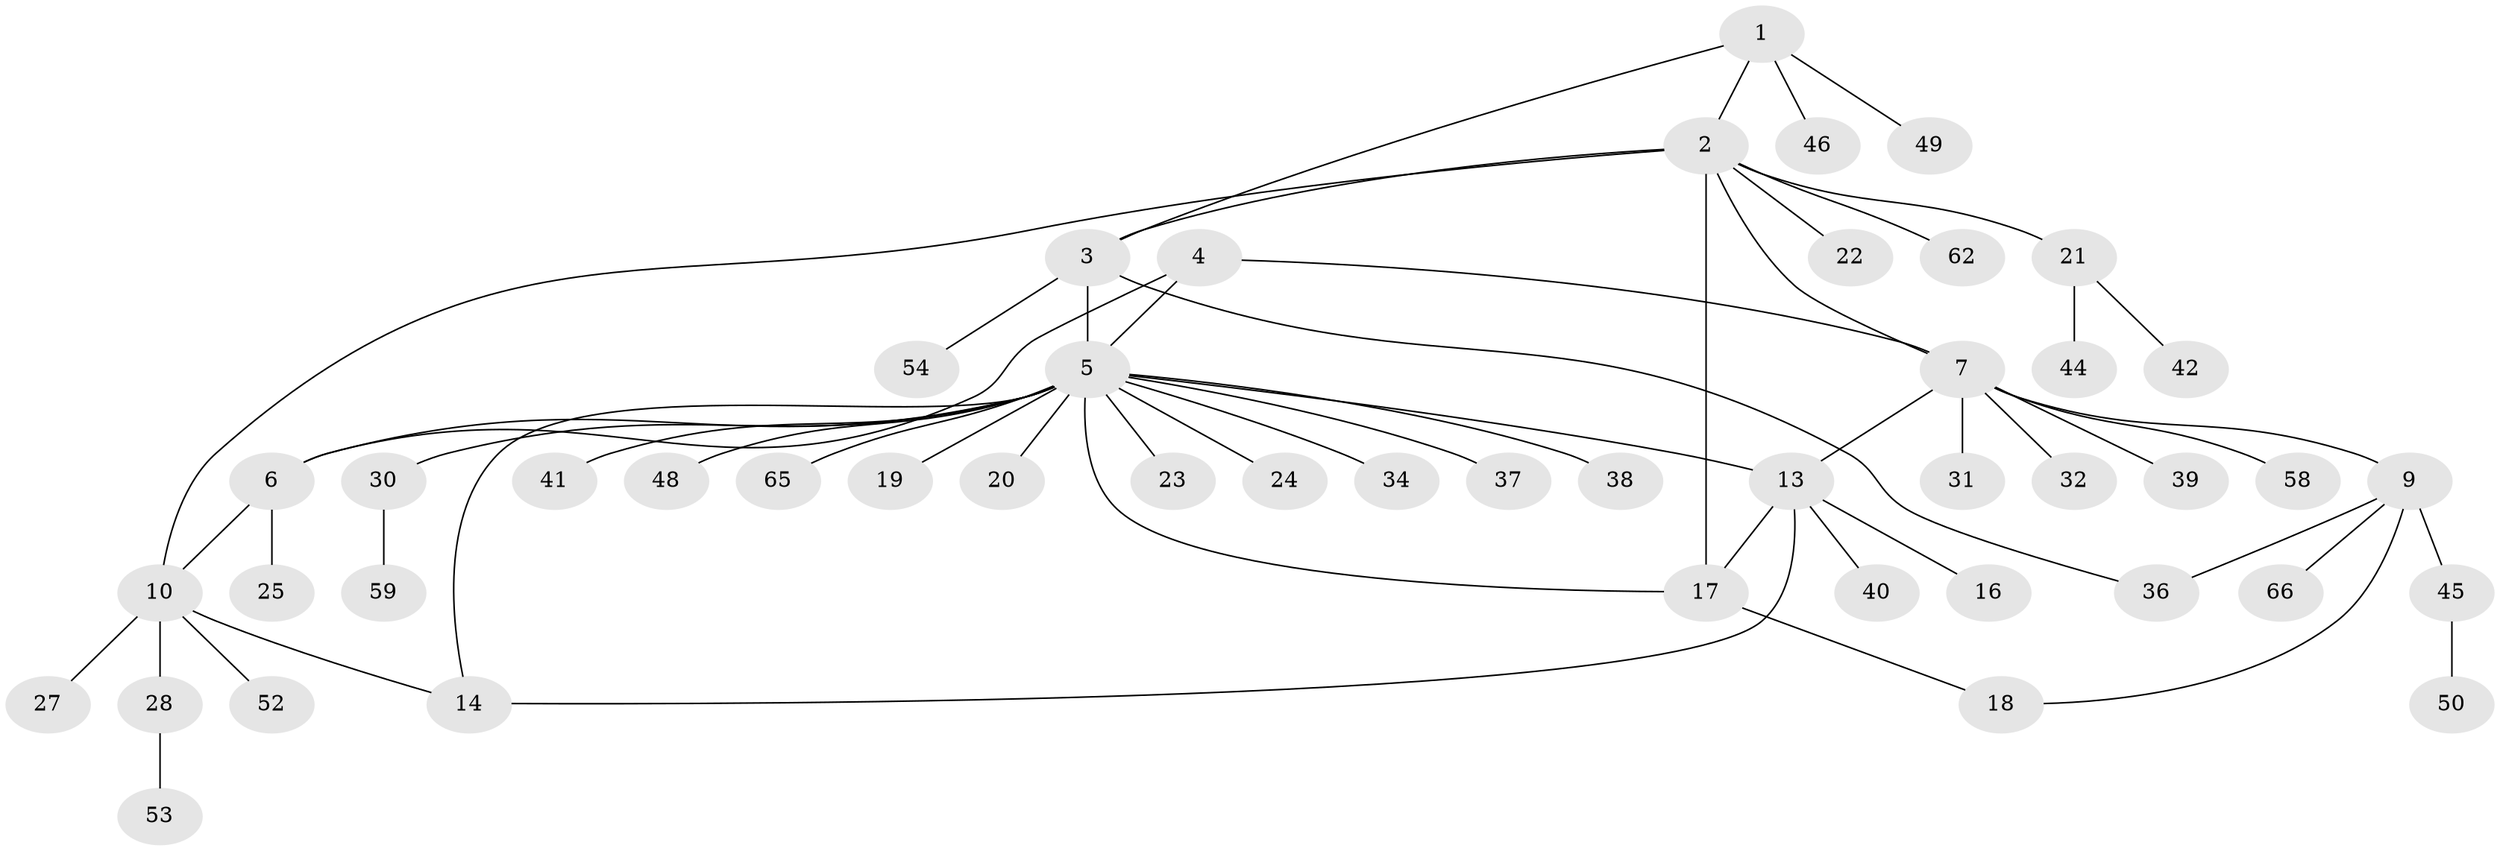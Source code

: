 // Generated by graph-tools (version 1.1) at 2025/52/02/27/25 19:52:16]
// undirected, 48 vertices, 58 edges
graph export_dot {
graph [start="1"]
  node [color=gray90,style=filled];
  1;
  2 [super="+11"];
  3 [super="+60"];
  4;
  5 [super="+15"];
  6 [super="+63"];
  7 [super="+8"];
  9 [super="+33"];
  10 [super="+12"];
  13 [super="+57"];
  14 [super="+47"];
  16 [super="+56"];
  17 [super="+29"];
  18 [super="+61"];
  19;
  20 [super="+51"];
  21 [super="+26"];
  22 [super="+64"];
  23;
  24;
  25;
  27;
  28 [super="+35"];
  30 [super="+43"];
  31;
  32;
  34;
  36;
  37;
  38;
  39;
  40;
  41;
  42;
  44;
  45;
  46;
  48;
  49;
  50 [super="+55"];
  52;
  53;
  54;
  58;
  59;
  62;
  65;
  66;
  1 -- 2;
  1 -- 3;
  1 -- 46;
  1 -- 49;
  2 -- 3;
  2 -- 7 [weight=2];
  2 -- 17 [weight=2];
  2 -- 22;
  2 -- 21;
  2 -- 10 [weight=2];
  2 -- 62;
  3 -- 5 [weight=2];
  3 -- 54;
  3 -- 36;
  4 -- 5;
  4 -- 6;
  4 -- 7;
  5 -- 6;
  5 -- 17;
  5 -- 19;
  5 -- 20;
  5 -- 23;
  5 -- 24;
  5 -- 34;
  5 -- 37;
  5 -- 38;
  5 -- 48 [weight=2];
  5 -- 65;
  5 -- 30;
  5 -- 41;
  5 -- 13;
  5 -- 14;
  6 -- 25;
  6 -- 10;
  7 -- 9 [weight=2];
  7 -- 31;
  7 -- 58;
  7 -- 32;
  7 -- 39;
  7 -- 13;
  9 -- 18;
  9 -- 36;
  9 -- 45;
  9 -- 66;
  10 -- 14;
  10 -- 27;
  10 -- 52;
  10 -- 28;
  13 -- 14;
  13 -- 16;
  13 -- 40;
  13 -- 17;
  17 -- 18;
  21 -- 42;
  21 -- 44;
  28 -- 53;
  30 -- 59;
  45 -- 50;
}

